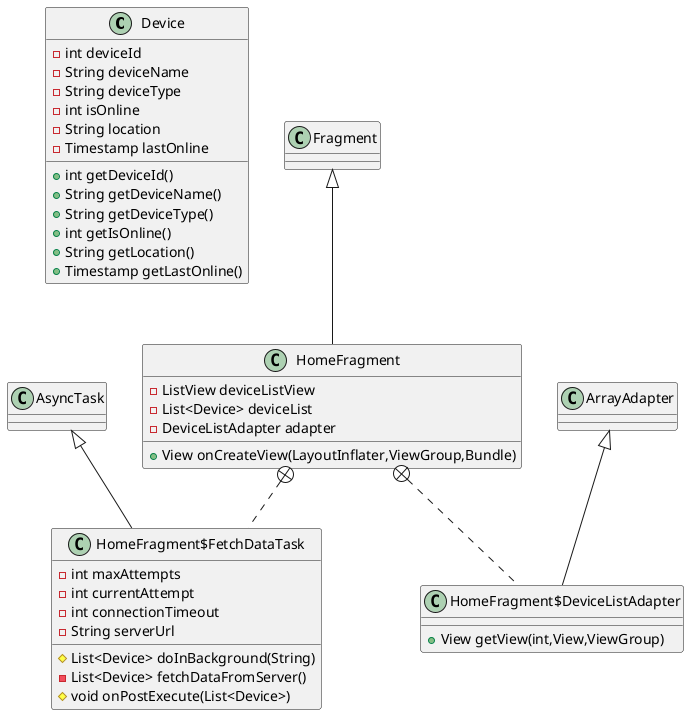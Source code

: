 @startuml
class Device {
- int deviceId
- String deviceName
- String deviceType
- int isOnline
- String location
- Timestamp lastOnline
+ int getDeviceId()
+ String getDeviceName()
+ String getDeviceType()
+ int getIsOnline()
+ String getLocation()
+ Timestamp getLastOnline()
}


class HomeFragment {
- ListView deviceListView
- List<Device> deviceList
- DeviceListAdapter adapter
+ View onCreateView(LayoutInflater,ViewGroup,Bundle)
}


class HomeFragment$FetchDataTask {
- int maxAttempts
- int currentAttempt
- int connectionTimeout
- String serverUrl
# List<Device> doInBackground(String)
- List<Device> fetchDataFromServer()
# void onPostExecute(List<Device>)
}


class HomeFragment$DeviceListAdapter {
+ View getView(int,View,ViewGroup)
}



Fragment <|-- HomeFragment
HomeFragment +.. HomeFragment$FetchDataTask
AsyncTask <|-- HomeFragment$FetchDataTask
HomeFragment +.. HomeFragment$DeviceListAdapter
ArrayAdapter <|-- HomeFragment$DeviceListAdapter
@enduml